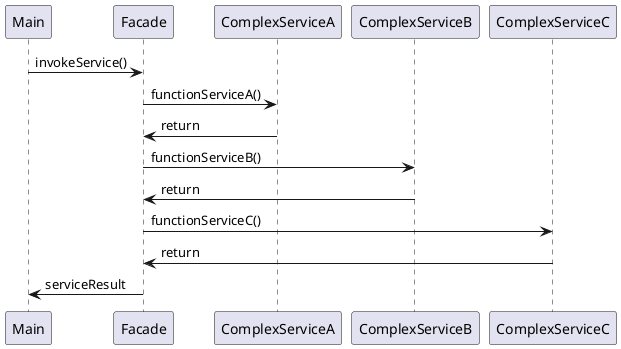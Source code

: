 @startuml "Facade Pattern"

Main -> Facade: invokeService()
Facade -> ComplexServiceA: functionServiceA()
ComplexServiceA -> Facade: return

Facade -> ComplexServiceB: functionServiceB()
ComplexServiceB -> Facade: return

Facade -> ComplexServiceC: functionServiceC()
ComplexServiceC -> Facade: return

Facade -> Main: serviceResult

@enduml